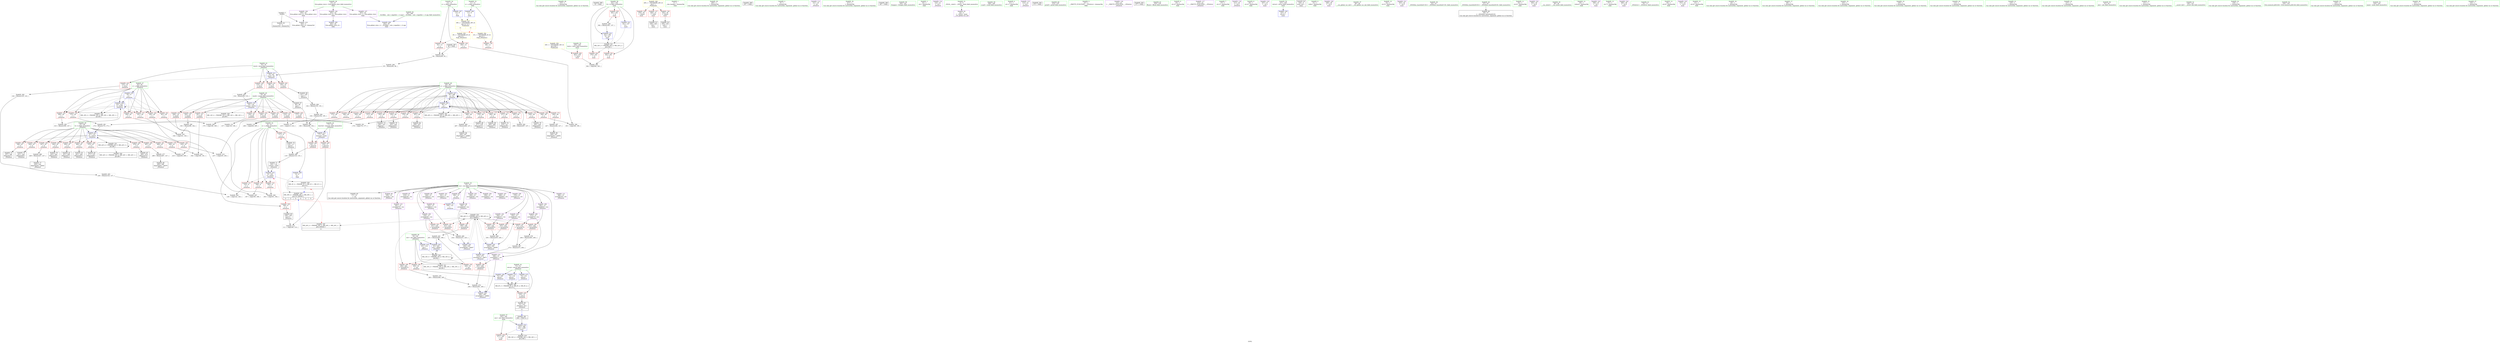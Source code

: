 digraph "SVFG" {
	label="SVFG";

	Node0x564805eda860 [shape=record,color=grey,label="{NodeID: 0\nNullPtr}"];
	Node0x564805eda860 -> Node0x564805eff560[style=solid];
	Node0x564805eda860 -> Node0x564805f02050[style=solid];
	Node0x564805f0d4f0 [shape=record,color=grey,label="{NodeID: 277\n288 = Binary(287, 127, )\n}"];
	Node0x564805f0d4f0 -> Node0x564805f00b10[style=solid];
	Node0x564805f01260 [shape=record,color=red,label="{NodeID: 194\n245\<--244\n\<--arrayidx53\n_Z5Solvev\n}"];
	Node0x564805f01260 -> Node0x564805f0eff0[style=solid];
	Node0x564805efe390 [shape=record,color=purple,label="{NodeID: 111\n286\<--15\narrayidx78\<--res\n_Z5Solvev\n}"];
	Node0x564805efc480 [shape=record,color=green,label="{NodeID: 28\n153\<--1\n\<--dummyObj\nCan only get source location for instruction, argument, global var or function.}"];
	Node0x564805f38610 [shape=record,color=black,label="{NodeID: 388\n55 = PHI()\n}"];
	Node0x564805f0fef0 [shape=record,color=grey,label="{NodeID: 305\n364 = cmp(362, 363, )\n}"];
	Node0x564805f02a40 [shape=record,color=blue,label="{NodeID: 222\n81\<--201\nans\<--add29\n_Z5Solvev\n}"];
	Node0x564805f02a40 -> Node0x564805f1eba0[style=dashed];
	Node0x564805f04460 [shape=record,color=red,label="{NodeID: 139\n376\<--36\n\<--stdout\nmain\n}"];
	Node0x564805efeec0 [shape=record,color=green,label="{NodeID: 56\n341\<--342\ntt\<--tt_field_insensitive\nmain\n}"];
	Node0x564805efeec0 -> Node0x564805f01810[style=solid];
	Node0x564805efeec0 -> Node0x564805f018e0[style=solid];
	Node0x564805efeec0 -> Node0x564805f019b0[style=solid];
	Node0x564805efeec0 -> Node0x564805f0b060[style=solid];
	Node0x564805efeec0 -> Node0x564805f0b200[style=solid];
	Node0x564805f05b20 [shape=record,color=red,label="{NodeID: 167\n193\<--85\n\<--a\n_Z5Solvev\n}"];
	Node0x564805f05b20 -> Node0x564805effd40[style=solid];
	Node0x564805f00700 [shape=record,color=black,label="{NodeID: 84\n268\<--267\nidxprom67\<--add66\n_Z5Solvev\n}"];
	Node0x564805ede4f0 [shape=record,color=green,label="{NodeID: 1\n7\<--1\n__dso_handle\<--dummyObj\nGlob }"];
	Node0x564805f0d670 [shape=record,color=grey,label="{NodeID: 278\n264 = Binary(263, 265, )\n}"];
	Node0x564805f0d670 -> Node0x564805f0e3f0[style=solid];
	Node0x564805f01330 [shape=record,color=red,label="{NodeID: 195\n253\<--252\n\<--arrayidx58\n_Z5Solvev\n}"];
	Node0x564805f01330 -> Node0x564805f0eff0[style=solid];
	Node0x564805efe460 [shape=record,color=purple,label="{NodeID: 112\n290\<--15\narrayidx81\<--res\n_Z5Solvev\n}"];
	Node0x564805efe460 -> Node0x564805f01670[style=solid];
	Node0x564805efe460 -> Node0x564805f02d80[style=solid];
	Node0x564805efc580 [shape=record,color=green,label="{NodeID: 29\n265\<--1\n\<--dummyObj\nCan only get source location for instruction, argument, global var or function.}"];
	Node0x564805f386e0 [shape=record,color=black,label="{NodeID: 389\n357 = PHI()\n}"];
	Node0x564805f10070 [shape=record,color=grey,label="{NodeID: 306\n191 = cmp(189, 190, )\n}"];
	Node0x564805f02b10 [shape=record,color=blue,label="{NodeID: 223\n230\<--232\narrayidx46\<--add47\n_Z5Solvev\n}"];
	Node0x564805f02b10 -> Node0x564805f1faa0[style=dashed];
	Node0x564805f04530 [shape=record,color=red,label="{NodeID: 140\n319\<--73\n\<--retval\n_Z5Solvev\n}"];
	Node0x564805f04530 -> Node0x564805f00be0[style=solid];
	Node0x564805efef90 [shape=record,color=green,label="{NodeID: 57\n343\<--344\nans\<--ans_field_insensitive\nmain\n}"];
	Node0x564805efef90 -> Node0x564805f01a80[style=solid];
	Node0x564805efef90 -> Node0x564805f0b130[style=solid];
	Node0x564805f05bf0 [shape=record,color=red,label="{NodeID: 168\n204\<--85\n\<--a\n_Z5Solvev\n}"];
	Node0x564805f05bf0 -> Node0x564805f10df0[style=solid];
	Node0x564805f007d0 [shape=record,color=black,label="{NodeID: 85\n271\<--270\nidxprom69\<--\n_Z5Solvev\n}"];
	Node0x564805edf220 [shape=record,color=green,label="{NodeID: 2\n9\<--1\n\<--dummyObj\nCan only get source location for instruction, argument, global var or function.}"];
	Node0x564805f0d7f0 [shape=record,color=grey,label="{NodeID: 279\n292 = Binary(291, 283, )\n}"];
	Node0x564805f0d7f0 -> Node0x564805f02d80[style=solid];
	Node0x564805f01400 [shape=record,color=red,label="{NodeID: 196\n263\<--262\n\<--arrayidx64\n_Z5Solvev\n}"];
	Node0x564805f01400 -> Node0x564805f0d670[style=solid];
	Node0x564805efe530 [shape=record,color=purple,label="{NodeID: 113\n141\<--19\n\<--.str\n_Z5Solvev\n}"];
	Node0x564805efc680 [shape=record,color=green,label="{NodeID: 30\n317\<--1\n\<--dummyObj\nCan only get source location for instruction, argument, global var or function.}"];
	Node0x564805f387b0 [shape=record,color=black,label="{NodeID: 390\n367 = PHI()\n}"];
	Node0x564805f101f0 [shape=record,color=grey,label="{NodeID: 307\n187 = cmp(185, 186, )\n}"];
	Node0x564805f02be0 [shape=record,color=blue,label="{NodeID: 224\n252\<--254\narrayidx58\<--add59\n_Z5Solvev\n}"];
	Node0x564805f02be0 -> Node0x564805f1faa0[style=dashed];
	Node0x564805f04600 [shape=record,color=red,label="{NodeID: 141\n98\<--75\n\<--level\n_Z5Solvev\n}"];
	Node0x564805f04600 -> Node0x564805eff930[style=solid];
	Node0x564805eff060 [shape=record,color=green,label="{NodeID: 58\n350\<--351\nfreopen\<--freopen_field_insensitive\n}"];
	Node0x564805f05cc0 [shape=record,color=red,label="{NodeID: 169\n213\<--85\n\<--a\n_Z5Solvev\n}"];
	Node0x564805f05cc0 -> Node0x564805f107f0[style=solid];
	Node0x564805f008a0 [shape=record,color=black,label="{NodeID: 86\n277\<--276\nidxprom72\<--\n_Z5Solvev\n}"];
	Node0x564805edf2b0 [shape=record,color=green,label="{NodeID: 3\n19\<--1\n.str\<--dummyObj\nGlob }"];
	Node0x564805f0d970 [shape=record,color=grey,label="{NodeID: 280\n382 = Binary(381, 127, )\n}"];
	Node0x564805f0d970 -> Node0x564805f0b200[style=solid];
	Node0x564805f014d0 [shape=record,color=red,label="{NodeID: 197\n273\<--272\n\<--arrayidx70\n_Z5Solvev\n}"];
	Node0x564805f014d0 -> Node0x564805f0e3f0[style=solid];
	Node0x564805efe600 [shape=record,color=purple,label="{NodeID: 114\n142\<--21\n\<--.str.1\n_Z5Solvev\n}"];
	Node0x564805efc780 [shape=record,color=green,label="{NodeID: 31\n4\<--6\n_ZStL8__ioinit\<--_ZStL8__ioinit_field_insensitive\nGlob }"];
	Node0x564805efc780 -> Node0x564805f00e50[style=solid];
	Node0x564805f388b0 [shape=record,color=black,label="{NodeID: 391\n368 = PHI(72, )\n}"];
	Node0x564805f388b0 -> Node0x564805f0b130[style=solid];
	Node0x564805f10370 [shape=record,color=grey,label="{NodeID: 308\n303 = cmp(301, 302, )\n}"];
	Node0x564805f02cb0 [shape=record,color=blue,label="{NodeID: 225\n272\<--274\narrayidx70\<--add71\n_Z5Solvev\n}"];
	Node0x564805f02cb0 -> Node0x564805f015a0[style=dashed];
	Node0x564805f02cb0 -> Node0x564805f01670[style=dashed];
	Node0x564805f02cb0 -> Node0x564805f02d80[style=dashed];
	Node0x564805f046d0 [shape=record,color=red,label="{NodeID: 142\n100\<--75\n\<--level\n_Z5Solvev\n}"];
	Node0x564805f046d0 -> Node0x564805effa00[style=solid];
	Node0x564805eff160 [shape=record,color=green,label="{NodeID: 59\n358\<--359\nscanf\<--scanf_field_insensitive\n}"];
	Node0x564805f05d90 [shape=record,color=red,label="{NodeID: 170\n217\<--85\n\<--a\n_Z5Solvev\n}"];
	Node0x564805f05d90 -> Node0x564805effee0[style=solid];
	Node0x564805f00970 [shape=record,color=black,label="{NodeID: 87\n280\<--279\nidxprom74\<--\n_Z5Solvev\n}"];
	Node0x564805ede1b0 [shape=record,color=green,label="{NodeID: 4\n21\<--1\n.str.1\<--dummyObj\nGlob }"];
	Node0x564805f0daf0 [shape=record,color=grey,label="{NodeID: 281\n174 = Binary(172, 173, )\n}"];
	Node0x564805f0daf0 -> Node0x564805f02970[style=solid];
	Node0x564805f015a0 [shape=record,color=red,label="{NodeID: 198\n282\<--281\n\<--arrayidx75\n_Z5Solvev\n}"];
	Node0x564805f015a0 -> Node0x564805f0d370[style=solid];
	Node0x564805efe6d0 [shape=record,color=purple,label="{NodeID: 115\n314\<--21\n\<--.str.1\n_Z5Solvev\n}"];
	Node0x564805efc880 [shape=record,color=green,label="{NodeID: 32\n8\<--10\nn\<--n_field_insensitive\nGlob }"];
	Node0x564805efc880 -> Node0x564805f03c40[style=solid];
	Node0x564805efc880 -> Node0x564805f03d10[style=solid];
	Node0x564805efc880 -> Node0x564805f03de0[style=solid];
	Node0x564805efc880 -> Node0x564805f03eb0[style=solid];
	Node0x564805efc880 -> Node0x564805f03f80[style=solid];
	Node0x564805efc880 -> Node0x564805f01b50[style=solid];
	Node0x564805efc880 -> Node0x564805f023c0[style=solid];
	Node0x564805f38aa0 [shape=record,color=black,label="{NodeID: 392\n373 = PHI()\n}"];
	Node0x564805f104f0 [shape=record,color=grey,label="{NodeID: 309\n170 = cmp(168, 169, )\n}"];
	Node0x564805f02d80 [shape=record,color=blue,label="{NodeID: 226\n290\<--292\narrayidx81\<--add82\n_Z5Solvev\n}"];
	Node0x564805f02d80 -> Node0x564805f1faa0[style=dashed];
	Node0x564805f047a0 [shape=record,color=red,label="{NodeID: 143\n123\<--75\n\<--level\n_Z5Solvev\n}"];
	Node0x564805f047a0 -> Node0x564805f0dc70[style=solid];
	Node0x564805eff260 [shape=record,color=green,label="{NodeID: 60\n374\<--375\nprintf\<--printf_field_insensitive\n}"];
	Node0x564805f05e60 [shape=record,color=red,label="{NodeID: 171\n224\<--85\n\<--a\n_Z5Solvev\n}"];
	Node0x564805f05e60 -> Node0x564805f00080[style=solid];
	Node0x564805f00a40 [shape=record,color=black,label="{NodeID: 88\n285\<--284\nidxprom77\<--\n_Z5Solvev\n}"];
	Node0x564805ede240 [shape=record,color=green,label="{NodeID: 5\n23\<--1\n__PRETTY_FUNCTION__._Z5Solvev\<--dummyObj\nGlob }"];
	Node0x564805f0dc70 [shape=record,color=grey,label="{NodeID: 282\n124 = Binary(125, 123, )\n}"];
	Node0x564805f0dc70 -> Node0x564805f0ddf0[style=solid];
	Node0x564805f01670 [shape=record,color=red,label="{NodeID: 199\n291\<--290\n\<--arrayidx81\n_Z5Solvev\n}"];
	Node0x564805f01670 -> Node0x564805f0d7f0[style=solid];
	Node0x564805f03120 [shape=record,color=purple,label="{NodeID: 116\n143\<--23\n\<--__PRETTY_FUNCTION__._Z5Solvev\n_Z5Solvev\n}"];
	Node0x564805efc980 [shape=record,color=green,label="{NodeID: 33\n11\<--12\nx\<--x_field_insensitive\nGlob }"];
	Node0x564805efc980 -> Node0x564805f04050[style=solid];
	Node0x564805efc980 -> Node0x564805f01c50[style=solid];
	Node0x564805f38b70 [shape=record,color=black,label="{NodeID: 393\n377 = PHI()\n}"];
	Node0x564805f10670 [shape=record,color=grey,label="{NodeID: 310\n237 = cmp(235, 236, )\n}"];
	Node0x564805f02e50 [shape=record,color=blue,label="{NodeID: 227\n85\<--298\na\<--inc\n_Z5Solvev\n}"];
	Node0x564805f02e50 -> Node0x564805f057e0[style=dashed];
	Node0x564805f02e50 -> Node0x564805f058b0[style=dashed];
	Node0x564805f02e50 -> Node0x564805f05980[style=dashed];
	Node0x564805f02e50 -> Node0x564805f05a50[style=dashed];
	Node0x564805f02e50 -> Node0x564805f05b20[style=dashed];
	Node0x564805f02e50 -> Node0x564805f05bf0[style=dashed];
	Node0x564805f02e50 -> Node0x564805f05cc0[style=dashed];
	Node0x564805f02e50 -> Node0x564805f05d90[style=dashed];
	Node0x564805f02e50 -> Node0x564805f05e60[style=dashed];
	Node0x564805f02e50 -> Node0x564805f05f30[style=dashed];
	Node0x564805f02e50 -> Node0x564805f06000[style=dashed];
	Node0x564805f02e50 -> Node0x564805f060d0[style=dashed];
	Node0x564805f02e50 -> Node0x564805f061a0[style=dashed];
	Node0x564805f02e50 -> Node0x564805f06270[style=dashed];
	Node0x564805f02e50 -> Node0x564805f06340[style=dashed];
	Node0x564805f02e50 -> Node0x564805f06410[style=dashed];
	Node0x564805f02e50 -> Node0x564805f028a0[style=dashed];
	Node0x564805f02e50 -> Node0x564805f02e50[style=dashed];
	Node0x564805f02e50 -> Node0x564805f235a0[style=dashed];
	Node0x564805f04870 [shape=record,color=red,label="{NodeID: 144\n133\<--75\n\<--level\n_Z5Solvev\n}"];
	Node0x564805f04870 -> Node0x564805f0ecf0[style=solid];
	Node0x564805eff360 [shape=record,color=green,label="{NodeID: 61\n378\<--379\nfflush\<--fflush_field_insensitive\n}"];
	Node0x564805f218a0 [shape=record,color=black,label="{NodeID: 338\nMR_14V_2 = PHI(MR_14V_3, MR_14V_1, MR_14V_1, )\npts\{80 \}\n}"];
	Node0x564805f05f30 [shape=record,color=red,label="{NodeID: 172\n239\<--85\n\<--a\n_Z5Solvev\n}"];
	Node0x564805f05f30 -> Node0x564805f00220[style=solid];
	Node0x564805f00b10 [shape=record,color=black,label="{NodeID: 89\n289\<--288\nidxprom80\<--add79\n_Z5Solvev\n}"];
	Node0x564805ede2d0 [shape=record,color=green,label="{NodeID: 6\n25\<--1\n.str.2\<--dummyObj\nGlob }"];
	Node0x564805f0ddf0 [shape=record,color=grey,label="{NodeID: 283\n126 = Binary(124, 127, )\n}"];
	Node0x564805f0ddf0 -> Node0x564805f0fa70[style=solid];
	Node0x564805f01740 [shape=record,color=red,label="{NodeID: 200\n363\<--339\n\<--tests\nmain\n}"];
	Node0x564805f01740 -> Node0x564805f0fef0[style=solid];
	Node0x564805f031f0 [shape=record,color=purple,label="{NodeID: 117\n315\<--23\n\<--__PRETTY_FUNCTION__._Z5Solvev\n_Z5Solvev\n}"];
	Node0x564805efca80 [shape=record,color=green,label="{NodeID: 34\n13\<--14\ny\<--y_field_insensitive\nGlob }"];
	Node0x564805efca80 -> Node0x564805f04120[style=solid];
	Node0x564805efca80 -> Node0x564805f041f0[style=solid];
	Node0x564805efca80 -> Node0x564805f01d50[style=solid];
	Node0x564805f107f0 [shape=record,color=grey,label="{NodeID: 311\n215 = cmp(213, 214, )\n}"];
	Node0x564805f02f20 [shape=record,color=blue,label="{NodeID: 228\n73\<--305\nretval\<--\n_Z5Solvev\n}"];
	Node0x564805f02f20 -> Node0x564805f222a0[style=dashed];
	Node0x564805f04940 [shape=record,color=red,label="{NodeID: 145\n110\<--77\n\<--lessCnt\n_Z5Solvev\n}"];
	Node0x564805f04940 -> Node0x564805f10af0[style=solid];
	Node0x564805eff460 [shape=record,color=green,label="{NodeID: 62\n45\<--398\n_GLOBAL__sub_I_stgatilov_1_0.cpp\<--_GLOBAL__sub_I_stgatilov_1_0.cpp_field_insensitive\n}"];
	Node0x564805eff460 -> Node0x564805f01f50[style=solid];
	Node0x564805f21da0 [shape=record,color=black,label="{NodeID: 339\nMR_2V_2 = PHI(MR_2V_3, MR_2V_1, MR_2V_3, )\npts\{10 \}\n|{<s0>11}}"];
	Node0x564805f21da0:s0 -> Node0x564805f1be70[style=dashed,color=blue];
	Node0x564805f06000 [shape=record,color=red,label="{NodeID: 173\n246\<--85\n\<--a\n_Z5Solvev\n}"];
	Node0x564805f06000 -> Node0x564805f0f2f0[style=solid];
	Node0x564805f00be0 [shape=record,color=black,label="{NodeID: 90\n72\<--319\n_Z5Solvev_ret\<--\n_Z5Solvev\n|{<s0>11}}"];
	Node0x564805f00be0:s0 -> Node0x564805f388b0[style=solid,color=blue];
	Node0x564805ede360 [shape=record,color=green,label="{NodeID: 7\n27\<--1\n.str.3\<--dummyObj\nGlob }"];
	Node0x564805f0df70 [shape=record,color=grey,label="{NodeID: 284\n267 = Binary(266, 127, )\n}"];
	Node0x564805f0df70 -> Node0x564805f00700[style=solid];
	Node0x564805f01810 [shape=record,color=red,label="{NodeID: 201\n362\<--341\n\<--tt\nmain\n}"];
	Node0x564805f01810 -> Node0x564805f0fef0[style=solid];
	Node0x564805f032c0 [shape=record,color=purple,label="{NodeID: 118\n313\<--25\n\<--.str.2\n_Z5Solvev\n}"];
	Node0x564805efcb80 [shape=record,color=green,label="{NodeID: 35\n15\<--18\nres\<--res_field_insensitive\nGlob }"];
	Node0x564805efcb80 -> Node0x564805eff730[style=solid];
	Node0x564805efcb80 -> Node0x564805f00f20[style=solid];
	Node0x564805efcb80 -> Node0x564805f00ff0[style=solid];
	Node0x564805efcb80 -> Node0x564805efd760[style=solid];
	Node0x564805efcb80 -> Node0x564805efd830[style=solid];
	Node0x564805efcb80 -> Node0x564805efd900[style=solid];
	Node0x564805efcb80 -> Node0x564805efd9d0[style=solid];
	Node0x564805efcb80 -> Node0x564805efdaa0[style=solid];
	Node0x564805efcb80 -> Node0x564805efdb70[style=solid];
	Node0x564805efcb80 -> Node0x564805efdc40[style=solid];
	Node0x564805efcb80 -> Node0x564805efdd10[style=solid];
	Node0x564805efcb80 -> Node0x564805efdde0[style=solid];
	Node0x564805efcb80 -> Node0x564805efdeb0[style=solid];
	Node0x564805efcb80 -> Node0x564805efdf80[style=solid];
	Node0x564805efcb80 -> Node0x564805efe050[style=solid];
	Node0x564805efcb80 -> Node0x564805efe120[style=solid];
	Node0x564805efcb80 -> Node0x564805efe1f0[style=solid];
	Node0x564805efcb80 -> Node0x564805efe2c0[style=solid];
	Node0x564805efcb80 -> Node0x564805efe390[style=solid];
	Node0x564805efcb80 -> Node0x564805efe460[style=solid];
	Node0x564805f10970 [shape=record,color=grey,label="{NodeID: 312\n137 = cmp(136, 138, )\n}"];
	Node0x564805f02ff0 [shape=record,color=blue,label="{NodeID: 229\n83\<--310\ns\<--inc89\n_Z5Solvev\n}"];
	Node0x564805f02ff0 -> Node0x564805f05300[style=dashed];
	Node0x564805f02ff0 -> Node0x564805f053d0[style=dashed];
	Node0x564805f02ff0 -> Node0x564805f054a0[style=dashed];
	Node0x564805f02ff0 -> Node0x564805f05570[style=dashed];
	Node0x564805f02ff0 -> Node0x564805f05640[style=dashed];
	Node0x564805f02ff0 -> Node0x564805f05710[style=dashed];
	Node0x564805f02ff0 -> Node0x564805f02ff0[style=dashed];
	Node0x564805f02ff0 -> Node0x564805f230a0[style=dashed];
	Node0x564805f04a10 [shape=record,color=red,label="{NodeID: 146\n116\<--77\n\<--lessCnt\n_Z5Solvev\n}"];
	Node0x564805f04a10 -> Node0x564805f0e570[style=solid];
	Node0x564805eff560 [shape=record,color=black,label="{NodeID: 63\n2\<--3\ndummyVal\<--dummyVal\n}"];
	Node0x564805f222a0 [shape=record,color=black,label="{NodeID: 340\nMR_8V_3 = PHI(MR_8V_5, MR_8V_2, MR_8V_4, )\npts\{74 \}\n}"];
	Node0x564805f222a0 -> Node0x564805f04530[style=dashed];
	Node0x564805f060d0 [shape=record,color=red,label="{NodeID: 174\n257\<--85\n\<--a\n_Z5Solvev\n}"];
	Node0x564805f060d0 -> Node0x564805f00560[style=solid];
	Node0x564805f00cb0 [shape=record,color=black,label="{NodeID: 91\n349\<--346\ncall\<--\nmain\n}"];
	Node0x564805efb4b0 [shape=record,color=green,label="{NodeID: 8\n29\<--1\n.str.4\<--dummyObj\nGlob }"];
	Node0x564805f0e0f0 [shape=record,color=grey,label="{NodeID: 285\n310 = Binary(309, 127, )\n}"];
	Node0x564805f0e0f0 -> Node0x564805f02ff0[style=solid];
	Node0x564805f018e0 [shape=record,color=red,label="{NodeID: 202\n370\<--341\n\<--tt\nmain\n}"];
	Node0x564805f03390 [shape=record,color=purple,label="{NodeID: 119\n347\<--27\n\<--.str.3\nmain\n}"];
	Node0x564805efcc80 [shape=record,color=green,label="{NodeID: 36\n43\<--47\nllvm.global_ctors\<--llvm.global_ctors_field_insensitive\nGlob }"];
	Node0x564805efcc80 -> Node0x564805f03940[style=solid];
	Node0x564805efcc80 -> Node0x564805f03a40[style=solid];
	Node0x564805efcc80 -> Node0x564805f03b40[style=solid];
	Node0x564805f10af0 [shape=record,color=grey,label="{NodeID: 313\n111 = cmp(109, 110, )\n}"];
	Node0x564805f0af90 [shape=record,color=blue,label="{NodeID: 230\n337\<--9\nretval\<--\nmain\n}"];
	Node0x564805f04ae0 [shape=record,color=red,label="{NodeID: 147\n136\<--79\n\<--maxh\n_Z5Solvev\n}"];
	Node0x564805f04ae0 -> Node0x564805f10970[style=solid];
	Node0x564805eff660 [shape=record,color=black,label="{NodeID: 64\n336\<--9\nmain_ret\<--\nmain\n}"];
	Node0x564805f22fb0 [shape=record,color=black,label="{NodeID: 341\nMR_16V_2 = PHI(MR_16V_5, MR_16V_1, MR_16V_1, )\npts\{82 \}\n}"];
	Node0x564805f061a0 [shape=record,color=red,label="{NodeID: 175\n266\<--85\n\<--a\n_Z5Solvev\n}"];
	Node0x564805f061a0 -> Node0x564805f0df70[style=solid];
	Node0x564805f00d80 [shape=record,color=black,label="{NodeID: 92\n355\<--352\ncall1\<--\nmain\n}"];
	Node0x564805efb540 [shape=record,color=green,label="{NodeID: 9\n31\<--1\nstdin\<--dummyObj\nGlob }"];
	Node0x564805f0e270 [shape=record,color=grey,label="{NodeID: 286\n228 = Binary(227, 127, )\n}"];
	Node0x564805f0e270 -> Node0x564805f00150[style=solid];
	Node0x564805f019b0 [shape=record,color=red,label="{NodeID: 203\n381\<--341\n\<--tt\nmain\n}"];
	Node0x564805f019b0 -> Node0x564805f0d970[style=solid];
	Node0x564805f03460 [shape=record,color=purple,label="{NodeID: 120\n348\<--29\n\<--.str.4\nmain\n}"];
	Node0x564805efcd80 [shape=record,color=green,label="{NodeID: 37\n48\<--49\n__cxx_global_var_init\<--__cxx_global_var_init_field_insensitive\n}"];
	Node0x564805f10c70 [shape=record,color=grey,label="{NodeID: 314\n210 = cmp(208, 209, )\n}"];
	Node0x564805f0b060 [shape=record,color=blue,label="{NodeID: 231\n341\<--127\ntt\<--\nmain\n}"];
	Node0x564805f0b060 -> Node0x564805f1c3a0[style=dashed];
	Node0x564805f04bb0 [shape=record,color=red,label="{NodeID: 148\n162\<--79\n\<--maxh\n_Z5Solvev\n}"];
	Node0x564805f04bb0 -> Node0x564805f0e870[style=solid];
	Node0x564805eff730 [shape=record,color=black,label="{NodeID: 65\n17\<--15\n\<--res\nCan only get source location for instruction, argument, global var or function.}"];
	Node0x564805f230a0 [shape=record,color=black,label="{NodeID: 342\nMR_18V_2 = PHI(MR_18V_4, MR_18V_1, MR_18V_1, )\npts\{84 \}\n}"];
	Node0x564805f06270 [shape=record,color=red,label="{NodeID: 176\n276\<--85\n\<--a\n_Z5Solvev\n}"];
	Node0x564805f06270 -> Node0x564805f008a0[style=solid];
	Node0x564805f00e50 [shape=record,color=purple,label="{NodeID: 93\n54\<--4\n\<--_ZStL8__ioinit\n__cxx_global_var_init\n}"];
	Node0x564805efb5d0 [shape=record,color=green,label="{NodeID: 10\n32\<--1\n.str.5\<--dummyObj\nGlob }"];
	Node0x564805f0e3f0 [shape=record,color=grey,label="{NodeID: 287\n274 = Binary(273, 264, )\n}"];
	Node0x564805f0e3f0 -> Node0x564805f02cb0[style=solid];
	Node0x564805f01a80 [shape=record,color=red,label="{NodeID: 204\n371\<--343\n\<--ans\nmain\n}"];
	Node0x564805f03530 [shape=record,color=purple,label="{NodeID: 121\n353\<--32\n\<--.str.5\nmain\n}"];
	Node0x564805efce80 [shape=record,color=green,label="{NodeID: 38\n52\<--53\n_ZNSt8ios_base4InitC1Ev\<--_ZNSt8ios_base4InitC1Ev_field_insensitive\n}"];
	Node0x564805f10df0 [shape=record,color=grey,label="{NodeID: 315\n206 = cmp(204, 205, )\n}"];
	Node0x564805f0b130 [shape=record,color=blue,label="{NodeID: 232\n343\<--368\nans\<--call4\nmain\n}"];
	Node0x564805f0b130 -> Node0x564805f01a80[style=dashed];
	Node0x564805f0b130 -> Node0x564805f1b970[style=dashed];
	Node0x564805f04c80 [shape=record,color=red,label="{NodeID: 149\n177\<--79\n\<--maxh\n_Z5Solvev\n}"];
	Node0x564805f04c80 -> Node0x564805f0f8f0[style=solid];
	Node0x564805eff830 [shape=record,color=black,label="{NodeID: 66\n56\<--57\n\<--_ZNSt8ios_base4InitD1Ev\nCan only get source location for instruction, argument, global var or function.}"];
	Node0x564805f235a0 [shape=record,color=black,label="{NodeID: 343\nMR_20V_2 = PHI(MR_20V_5, MR_20V_1, MR_20V_1, )\npts\{86 \}\n}"];
	Node0x564805f06340 [shape=record,color=red,label="{NodeID: 177\n284\<--85\n\<--a\n_Z5Solvev\n}"];
	Node0x564805f06340 -> Node0x564805f00a40[style=solid];
	Node0x564805f00f20 [shape=record,color=purple,label="{NodeID: 94\n156\<--15\n\<--res\n_Z5Solvev\n}"];
	Node0x564805f00f20 -> Node0x564805f02630[style=solid];
	Node0x564805efb660 [shape=record,color=green,label="{NodeID: 11\n34\<--1\n.str.6\<--dummyObj\nGlob }"];
	Node0x564805f0e570 [shape=record,color=grey,label="{NodeID: 288\n119 = Binary(118, 116, )\n}"];
	Node0x564805f0e570 -> Node0x564805effc70[style=solid];
	Node0x564805f01b50 [shape=record,color=blue,label="{NodeID: 205\n8\<--9\nn\<--\nGlob }"];
	Node0x564805f01b50 -> Node0x564805f1be70[style=dashed];
	Node0x564805f03600 [shape=record,color=purple,label="{NodeID: 122\n354\<--34\n\<--.str.6\nmain\n}"];
	Node0x564805efcf80 [shape=record,color=green,label="{NodeID: 39\n58\<--59\n__cxa_atexit\<--__cxa_atexit_field_insensitive\n}"];
	Node0x564805f0b200 [shape=record,color=blue,label="{NodeID: 233\n341\<--382\ntt\<--inc\nmain\n}"];
	Node0x564805f0b200 -> Node0x564805f1c3a0[style=dashed];
	Node0x564805f04d50 [shape=record,color=red,label="{NodeID: 150\n181\<--79\n\<--maxh\n_Z5Solvev\n}"];
	Node0x564805f04d50 -> Node0x564805f0fd70[style=solid];
	Node0x564805eff930 [shape=record,color=black,label="{NodeID: 67\n99\<--98\nconv\<--\n_Z5Solvev\n}"];
	Node0x564805eff930 -> Node0x564805f0f170[style=solid];
	Node0x564805f23aa0 [shape=record,color=black,label="{NodeID: 344\nMR_22V_2 = PHI(MR_22V_4, MR_22V_1, MR_22V_1, )\npts\{88 \}\n}"];
	Node0x564805f06410 [shape=record,color=red,label="{NodeID: 178\n297\<--85\n\<--a\n_Z5Solvev\n}"];
	Node0x564805f06410 -> Node0x564805f0eb70[style=solid];
	Node0x564805f00ff0 [shape=record,color=purple,label="{NodeID: 95\n195\<--15\narrayidx\<--res\n_Z5Solvev\n}"];
	Node0x564805efb6f0 [shape=record,color=green,label="{NodeID: 12\n36\<--1\nstdout\<--dummyObj\nGlob }"];
	Node0x564805f0e6f0 [shape=record,color=grey,label="{NodeID: 289\n232 = Binary(231, 223, )\n}"];
	Node0x564805f0e6f0 -> Node0x564805f02b10[style=solid];
	Node0x564805f01c50 [shape=record,color=blue,label="{NodeID: 206\n11\<--9\nx\<--\nGlob }"];
	Node0x564805f01c50 -> Node0x564805f24ff0[style=dashed];
	Node0x564805f036d0 [shape=record,color=purple,label="{NodeID: 123\n356\<--37\n\<--.str.7\nmain\n}"];
	Node0x564805efd080 [shape=record,color=green,label="{NodeID: 40\n57\<--63\n_ZNSt8ios_base4InitD1Ev\<--_ZNSt8ios_base4InitD1Ev_field_insensitive\n}"];
	Node0x564805efd080 -> Node0x564805eff830[style=solid];
	Node0x564805f04e20 [shape=record,color=red,label="{NodeID: 151\n205\<--79\n\<--maxh\n_Z5Solvev\n}"];
	Node0x564805f04e20 -> Node0x564805f10df0[style=solid];
	Node0x564805effa00 [shape=record,color=black,label="{NodeID: 68\n101\<--100\nconv1\<--\n_Z5Solvev\n}"];
	Node0x564805effa00 -> Node0x564805f0f5f0[style=solid];
	Node0x564805f23fa0 [shape=record,color=black,label="{NodeID: 345\nMR_24V_2 = PHI(MR_24V_5, MR_24V_1, MR_24V_1, )\npts\{180000 \}\n|{<s0>11}}"];
	Node0x564805f23fa0:s0 -> Node0x564805f1be70[style=dashed,color=blue];
	Node0x564805f064e0 [shape=record,color=red,label="{NodeID: 179\n180\<--87\n\<--b\n_Z5Solvev\n}"];
	Node0x564805f064e0 -> Node0x564805f0fd70[style=solid];
	Node0x564805efd760 [shape=record,color=purple,label="{NodeID: 96\n198\<--15\narrayidx28\<--res\n_Z5Solvev\n}"];
	Node0x564805efd760 -> Node0x564805f06ea0[style=solid];
	Node0x564805efb780 [shape=record,color=green,label="{NodeID: 13\n37\<--1\n.str.7\<--dummyObj\nGlob }"];
	Node0x564805f0e870 [shape=record,color=grey,label="{NodeID: 290\n163 = Binary(96, 162, )\n}"];
	Node0x564805f0e870 -> Node0x564805f0fbf0[style=solid];
	Node0x564805f01d50 [shape=record,color=blue,label="{NodeID: 207\n13\<--9\ny\<--\nGlob }"];
	Node0x564805f01d50 -> Node0x564805f24ff0[style=dashed];
	Node0x564805f037a0 [shape=record,color=purple,label="{NodeID: 124\n366\<--39\n\<--.str.8\nmain\n}"];
	Node0x564805efd180 [shape=record,color=green,label="{NodeID: 41\n70\<--71\n_Z5Solvev\<--_Z5Solvev_field_insensitive\n}"];
	Node0x564805f04ef0 [shape=record,color=red,label="{NodeID: 152\n209\<--79\n\<--maxh\n_Z5Solvev\n}"];
	Node0x564805f04ef0 -> Node0x564805f10c70[style=solid];
	Node0x564805effad0 [shape=record,color=black,label="{NodeID: 69\n109\<--108\nconv3\<--\n_Z5Solvev\n}"];
	Node0x564805effad0 -> Node0x564805f10af0[style=solid];
	Node0x564805f065b0 [shape=record,color=red,label="{NodeID: 180\n196\<--87\n\<--b\n_Z5Solvev\n}"];
	Node0x564805f065b0 -> Node0x564805effe10[style=solid];
	Node0x564805efd830 [shape=record,color=purple,label="{NodeID: 97\n219\<--15\narrayidx39\<--res\n_Z5Solvev\n}"];
	Node0x564805efb810 [shape=record,color=green,label="{NodeID: 14\n39\<--1\n.str.8\<--dummyObj\nGlob }"];
	Node0x564805f0e9f0 [shape=record,color=grey,label="{NodeID: 291\n201 = Binary(200, 199, )\n}"];
	Node0x564805f0e9f0 -> Node0x564805f02a40[style=solid];
	Node0x564805f01e50 [shape=record,color=blue,label="{NodeID: 208\n402\<--44\nllvm.global_ctors_0\<--\nGlob }"];
	Node0x564805f03870 [shape=record,color=purple,label="{NodeID: 125\n372\<--41\n\<--.str.9\nmain\n}"];
	Node0x564805efd280 [shape=record,color=green,label="{NodeID: 42\n73\<--74\nretval\<--retval_field_insensitive\n_Z5Solvev\n}"];
	Node0x564805efd280 -> Node0x564805f04530[style=solid];
	Node0x564805efd280 -> Node0x564805f022f0[style=solid];
	Node0x564805efd280 -> Node0x564805f02490[style=solid];
	Node0x564805efd280 -> Node0x564805f02f20[style=solid];
	Node0x564805f1b970 [shape=record,color=black,label="{NodeID: 319\nMR_34V_2 = PHI(MR_34V_3, MR_34V_1, )\npts\{344 \}\n}"];
	Node0x564805f1b970 -> Node0x564805f0b130[style=dashed];
	Node0x564805f04fc0 [shape=record,color=red,label="{NodeID: 153\n214\<--79\n\<--maxh\n_Z5Solvev\n}"];
	Node0x564805f04fc0 -> Node0x564805f107f0[style=solid];
	Node0x564805effba0 [shape=record,color=black,label="{NodeID: 70\n118\<--117\nconv4\<--\n_Z5Solvev\n}"];
	Node0x564805effba0 -> Node0x564805f0e570[style=solid];
	Node0x564805f24ff0 [shape=record,color=yellow,style=double,label="{NodeID: 347\n38V_1 = ENCHI(MR_38V_0)\npts\{12 14 \}\nFun[main]|{<s0>11|<s1>11}}"];
	Node0x564805f24ff0:s0 -> Node0x564805f25640[style=dashed,color=red];
	Node0x564805f24ff0:s1 -> Node0x564805f25720[style=dashed,color=red];
	Node0x564805f06680 [shape=record,color=red,label="{NodeID: 181\n208\<--87\n\<--b\n_Z5Solvev\n}"];
	Node0x564805f06680 -> Node0x564805f10c70[style=solid];
	Node0x564805efd900 [shape=record,color=purple,label="{NodeID: 98\n222\<--15\narrayidx41\<--res\n_Z5Solvev\n}"];
	Node0x564805efd900 -> Node0x564805f010c0[style=solid];
	Node0x564805efb8a0 [shape=record,color=green,label="{NodeID: 15\n41\<--1\n.str.9\<--dummyObj\nGlob }"];
	Node0x564805f0eb70 [shape=record,color=grey,label="{NodeID: 292\n298 = Binary(297, 127, )\n}"];
	Node0x564805f0eb70 -> Node0x564805f02e50[style=solid];
	Node0x564805f01f50 [shape=record,color=blue,label="{NodeID: 209\n403\<--45\nllvm.global_ctors_1\<--_GLOBAL__sub_I_stgatilov_1_0.cpp\nGlob }"];
	Node0x564805f03940 [shape=record,color=purple,label="{NodeID: 126\n402\<--43\nllvm.global_ctors_0\<--llvm.global_ctors\nGlob }"];
	Node0x564805f03940 -> Node0x564805f01e50[style=solid];
	Node0x564805efd350 [shape=record,color=green,label="{NodeID: 43\n75\<--76\nlevel\<--level_field_insensitive\n_Z5Solvev\n}"];
	Node0x564805efd350 -> Node0x564805f04600[style=solid];
	Node0x564805efd350 -> Node0x564805f046d0[style=solid];
	Node0x564805efd350 -> Node0x564805f047a0[style=solid];
	Node0x564805efd350 -> Node0x564805f04870[style=solid];
	Node0x564805efd350 -> Node0x564805f02150[style=solid];
	Node0x564805f1be70 [shape=record,color=black,label="{NodeID: 320\nMR_36V_2 = PHI(MR_36V_3, MR_36V_1, )\npts\{10 180000 \}\n|{<s0>11|<s1>11|<s2>11|<s3>11|<s4>11|<s5>11}}"];
	Node0x564805f1be70:s0 -> Node0x564805f03c40[style=dashed,color=red];
	Node0x564805f1be70:s1 -> Node0x564805f03d10[style=dashed,color=red];
	Node0x564805f1be70:s2 -> Node0x564805f023c0[style=dashed,color=red];
	Node0x564805f1be70:s3 -> Node0x564805f02630[style=dashed,color=red];
	Node0x564805f1be70:s4 -> Node0x564805f21da0[style=dashed,color=red];
	Node0x564805f1be70:s5 -> Node0x564805f23fa0[style=dashed,color=red];
	Node0x564805f05090 [shape=record,color=red,label="{NodeID: 154\n236\<--79\n\<--maxh\n_Z5Solvev\n}"];
	Node0x564805f05090 -> Node0x564805f10670[style=solid];
	Node0x564805effc70 [shape=record,color=black,label="{NodeID: 71\n120\<--119\nconv6\<--sub5\n_Z5Solvev\n}"];
	Node0x564805effc70 -> Node0x564805f023c0[style=solid];
	Node0x564805f250d0 [shape=record,color=yellow,style=double,label="{NodeID: 348\n26V_1 = ENCHI(MR_26V_0)\npts\{1 \}\nFun[main]}"];
	Node0x564805f250d0 -> Node0x564805f042c0[style=dashed];
	Node0x564805f250d0 -> Node0x564805f04390[style=dashed];
	Node0x564805f250d0 -> Node0x564805f04460[style=dashed];
	Node0x564805f06750 [shape=record,color=red,label="{NodeID: 182\n220\<--87\n\<--b\n_Z5Solvev\n}"];
	Node0x564805f06750 -> Node0x564805efffb0[style=solid];
	Node0x564805efd9d0 [shape=record,color=purple,label="{NodeID: 99\n226\<--15\narrayidx43\<--res\n_Z5Solvev\n}"];
	Node0x564805efb930 [shape=record,color=green,label="{NodeID: 16\n44\<--1\n\<--dummyObj\nCan only get source location for instruction, argument, global var or function.}"];
	Node0x564805f0ecf0 [shape=record,color=grey,label="{NodeID: 293\n134 = Binary(96, 133, )\n}"];
	Node0x564805f0ecf0 -> Node0x564805f02560[style=solid];
	Node0x564805f02050 [shape=record,color=blue, style = dotted,label="{NodeID: 210\n404\<--3\nllvm.global_ctors_2\<--dummyVal\nGlob }"];
	Node0x564805f03a40 [shape=record,color=purple,label="{NodeID: 127\n403\<--43\nllvm.global_ctors_1\<--llvm.global_ctors\nGlob }"];
	Node0x564805f03a40 -> Node0x564805f01f50[style=solid];
	Node0x564805efd420 [shape=record,color=green,label="{NodeID: 44\n77\<--78\nlessCnt\<--lessCnt_field_insensitive\n_Z5Solvev\n}"];
	Node0x564805efd420 -> Node0x564805f04940[style=solid];
	Node0x564805efd420 -> Node0x564805f04a10[style=solid];
	Node0x564805efd420 -> Node0x564805f02220[style=solid];
	Node0x564805f1c3a0 [shape=record,color=black,label="{NodeID: 321\nMR_32V_3 = PHI(MR_32V_4, MR_32V_2, )\npts\{342 \}\n}"];
	Node0x564805f1c3a0 -> Node0x564805f01810[style=dashed];
	Node0x564805f1c3a0 -> Node0x564805f018e0[style=dashed];
	Node0x564805f1c3a0 -> Node0x564805f019b0[style=dashed];
	Node0x564805f1c3a0 -> Node0x564805f0b200[style=dashed];
	Node0x564805f05160 [shape=record,color=red,label="{NodeID: 155\n200\<--81\n\<--ans\n_Z5Solvev\n}"];
	Node0x564805f05160 -> Node0x564805f0e9f0[style=solid];
	Node0x564805effd40 [shape=record,color=black,label="{NodeID: 72\n194\<--193\nidxprom\<--\n_Z5Solvev\n}"];
	Node0x564805f06820 [shape=record,color=red,label="{NodeID: 183\n227\<--87\n\<--b\n_Z5Solvev\n}"];
	Node0x564805f06820 -> Node0x564805f0e270[style=solid];
	Node0x564805efdaa0 [shape=record,color=purple,label="{NodeID: 100\n230\<--15\narrayidx46\<--res\n_Z5Solvev\n}"];
	Node0x564805efdaa0 -> Node0x564805f01190[style=solid];
	Node0x564805efdaa0 -> Node0x564805f02b10[style=solid];
	Node0x564805efb9c0 [shape=record,color=green,label="{NodeID: 17\n96\<--1\n\<--dummyObj\nCan only get source location for instruction, argument, global var or function.}"];
	Node0x564805f0ee70 [shape=record,color=grey,label="{NodeID: 294\n104 = Binary(102, 105, )\n}"];
	Node0x564805f0ee70 -> Node0x564805f0f170[style=solid];
	Node0x564805f02150 [shape=record,color=blue,label="{NodeID: 211\n75\<--95\nlevel\<--div\n_Z5Solvev\n}"];
	Node0x564805f02150 -> Node0x564805f04600[style=dashed];
	Node0x564805f02150 -> Node0x564805f046d0[style=dashed];
	Node0x564805f02150 -> Node0x564805f047a0[style=dashed];
	Node0x564805f02150 -> Node0x564805f04870[style=dashed];
	Node0x564805f03b40 [shape=record,color=purple,label="{NodeID: 128\n404\<--43\nllvm.global_ctors_2\<--llvm.global_ctors\nGlob }"];
	Node0x564805f03b40 -> Node0x564805f02050[style=solid];
	Node0x564805efd4f0 [shape=record,color=green,label="{NodeID: 45\n79\<--80\nmaxh\<--maxh_field_insensitive\n_Z5Solvev\n}"];
	Node0x564805efd4f0 -> Node0x564805f04ae0[style=solid];
	Node0x564805efd4f0 -> Node0x564805f04bb0[style=solid];
	Node0x564805efd4f0 -> Node0x564805f04c80[style=solid];
	Node0x564805efd4f0 -> Node0x564805f04d50[style=solid];
	Node0x564805efd4f0 -> Node0x564805f04e20[style=solid];
	Node0x564805efd4f0 -> Node0x564805f04ef0[style=solid];
	Node0x564805efd4f0 -> Node0x564805f04fc0[style=solid];
	Node0x564805efd4f0 -> Node0x564805f05090[style=solid];
	Node0x564805efd4f0 -> Node0x564805f02560[style=solid];
	Node0x564805f05230 [shape=record,color=red,label="{NodeID: 156\n305\<--81\n\<--ans\n_Z5Solvev\n}"];
	Node0x564805f05230 -> Node0x564805f02f20[style=solid];
	Node0x564805effe10 [shape=record,color=black,label="{NodeID: 73\n197\<--196\nidxprom27\<--\n_Z5Solvev\n}"];
	Node0x564805f25290 [shape=record,color=yellow,style=double,label="{NodeID: 350\n30V_1 = ENCHI(MR_30V_0)\npts\{340 \}\nFun[main]}"];
	Node0x564805f25290 -> Node0x564805f01740[style=dashed];
	Node0x564805f068f0 [shape=record,color=red,label="{NodeID: 184\n235\<--87\n\<--b\n_Z5Solvev\n}"];
	Node0x564805f068f0 -> Node0x564805f10670[style=solid];
	Node0x564805efdb70 [shape=record,color=purple,label="{NodeID: 101\n241\<--15\narrayidx51\<--res\n_Z5Solvev\n}"];
	Node0x564805efba80 [shape=record,color=green,label="{NodeID: 18\n103\<--1\n\<--dummyObj\nCan only get source location for instruction, argument, global var or function.}"];
	Node0x564805f0eff0 [shape=record,color=grey,label="{NodeID: 295\n254 = Binary(253, 245, )\n}"];
	Node0x564805f0eff0 -> Node0x564805f02be0[style=solid];
	Node0x564805f02220 [shape=record,color=blue,label="{NodeID: 212\n77\<--106\nlessCnt\<--mul2\n_Z5Solvev\n}"];
	Node0x564805f02220 -> Node0x564805f04940[style=dashed];
	Node0x564805f02220 -> Node0x564805f04a10[style=dashed];
	Node0x564805f03c40 [shape=record,color=red,label="{NodeID: 129\n108\<--8\n\<--n\n_Z5Solvev\n}"];
	Node0x564805f03c40 -> Node0x564805effad0[style=solid];
	Node0x564805efd5c0 [shape=record,color=green,label="{NodeID: 46\n81\<--82\nans\<--ans_field_insensitive\n_Z5Solvev\n}"];
	Node0x564805efd5c0 -> Node0x564805f05160[style=solid];
	Node0x564805efd5c0 -> Node0x564805f05230[style=solid];
	Node0x564805efd5c0 -> Node0x564805f02700[style=solid];
	Node0x564805efd5c0 -> Node0x564805f02a40[style=solid];
	Node0x564805f05300 [shape=record,color=red,label="{NodeID: 157\n161\<--83\n\<--s\n_Z5Solvev\n}"];
	Node0x564805f05300 -> Node0x564805f0fbf0[style=solid];
	Node0x564805effee0 [shape=record,color=black,label="{NodeID: 74\n218\<--217\nidxprom38\<--\n_Z5Solvev\n}"];
	Node0x564805f069c0 [shape=record,color=red,label="{NodeID: 185\n242\<--87\n\<--b\n_Z5Solvev\n}"];
	Node0x564805f069c0 -> Node0x564805f002f0[style=solid];
	Node0x564805efdc40 [shape=record,color=purple,label="{NodeID: 102\n244\<--15\narrayidx53\<--res\n_Z5Solvev\n}"];
	Node0x564805efdc40 -> Node0x564805f01260[style=solid];
	Node0x564805efbb80 [shape=record,color=green,label="{NodeID: 19\n105\<--1\n\<--dummyObj\nCan only get source location for instruction, argument, global var or function.}"];
	Node0x564805f0f170 [shape=record,color=grey,label="{NodeID: 296\n106 = Binary(99, 104, )\n}"];
	Node0x564805f0f170 -> Node0x564805f02220[style=solid];
	Node0x564805f022f0 [shape=record,color=blue,label="{NodeID: 213\n73\<--114\nretval\<--\n_Z5Solvev\n}"];
	Node0x564805f022f0 -> Node0x564805f222a0[style=dashed];
	Node0x564805f03d10 [shape=record,color=red,label="{NodeID: 130\n117\<--8\n\<--n\n_Z5Solvev\n}"];
	Node0x564805f03d10 -> Node0x564805effba0[style=solid];
	Node0x564805efd690 [shape=record,color=green,label="{NodeID: 47\n83\<--84\ns\<--s_field_insensitive\n_Z5Solvev\n}"];
	Node0x564805efd690 -> Node0x564805f05300[style=solid];
	Node0x564805efd690 -> Node0x564805f053d0[style=solid];
	Node0x564805efd690 -> Node0x564805f054a0[style=solid];
	Node0x564805efd690 -> Node0x564805f05570[style=solid];
	Node0x564805efd690 -> Node0x564805f05640[style=solid];
	Node0x564805efd690 -> Node0x564805f05710[style=solid];
	Node0x564805efd690 -> Node0x564805f027d0[style=solid];
	Node0x564805efd690 -> Node0x564805f02ff0[style=solid];
	Node0x564805f053d0 [shape=record,color=red,label="{NodeID: 158\n169\<--83\n\<--s\n_Z5Solvev\n}"];
	Node0x564805f053d0 -> Node0x564805f104f0[style=solid];
	Node0x564805efffb0 [shape=record,color=black,label="{NodeID: 75\n221\<--220\nidxprom40\<--\n_Z5Solvev\n}"];
	Node0x564805f06a90 [shape=record,color=red,label="{NodeID: 186\n250\<--87\n\<--b\n_Z5Solvev\n}"];
	Node0x564805f06a90 -> Node0x564805f00490[style=solid];
	Node0x564805efdd10 [shape=record,color=purple,label="{NodeID: 103\n249\<--15\narrayidx56\<--res\n_Z5Solvev\n}"];
	Node0x564805efbc80 [shape=record,color=green,label="{NodeID: 20\n114\<--1\n\<--dummyObj\nCan only get source location for instruction, argument, global var or function.}"];
	Node0x564805f0f2f0 [shape=record,color=grey,label="{NodeID: 297\n247 = Binary(246, 127, )\n}"];
	Node0x564805f0f2f0 -> Node0x564805f003c0[style=solid];
	Node0x564805f023c0 [shape=record,color=blue,label="{NodeID: 214\n8\<--120\nn\<--conv6\n_Z5Solvev\n}"];
	Node0x564805f023c0 -> Node0x564805f03de0[style=dashed];
	Node0x564805f023c0 -> Node0x564805f03eb0[style=dashed];
	Node0x564805f023c0 -> Node0x564805f03f80[style=dashed];
	Node0x564805f023c0 -> Node0x564805f21da0[style=dashed];
	Node0x564805f03de0 [shape=record,color=red,label="{NodeID: 131\n122\<--8\n\<--n\n_Z5Solvev\n}"];
	Node0x564805f03de0 -> Node0x564805f0fa70[style=solid];
	Node0x564805efe780 [shape=record,color=green,label="{NodeID: 48\n85\<--86\na\<--a_field_insensitive\n_Z5Solvev\n}"];
	Node0x564805efe780 -> Node0x564805f057e0[style=solid];
	Node0x564805efe780 -> Node0x564805f058b0[style=solid];
	Node0x564805efe780 -> Node0x564805f05980[style=solid];
	Node0x564805efe780 -> Node0x564805f05a50[style=solid];
	Node0x564805efe780 -> Node0x564805f05b20[style=solid];
	Node0x564805efe780 -> Node0x564805f05bf0[style=solid];
	Node0x564805efe780 -> Node0x564805f05cc0[style=solid];
	Node0x564805efe780 -> Node0x564805f05d90[style=solid];
	Node0x564805efe780 -> Node0x564805f05e60[style=solid];
	Node0x564805efe780 -> Node0x564805f05f30[style=solid];
	Node0x564805efe780 -> Node0x564805f06000[style=solid];
	Node0x564805efe780 -> Node0x564805f060d0[style=solid];
	Node0x564805efe780 -> Node0x564805f061a0[style=solid];
	Node0x564805efe780 -> Node0x564805f06270[style=solid];
	Node0x564805efe780 -> Node0x564805f06340[style=solid];
	Node0x564805efe780 -> Node0x564805f06410[style=solid];
	Node0x564805efe780 -> Node0x564805f028a0[style=solid];
	Node0x564805efe780 -> Node0x564805f02e50[style=solid];
	Node0x564805f054a0 [shape=record,color=red,label="{NodeID: 159\n172\<--83\n\<--s\n_Z5Solvev\n}"];
	Node0x564805f054a0 -> Node0x564805f0daf0[style=solid];
	Node0x564805f00080 [shape=record,color=black,label="{NodeID: 76\n225\<--224\nidxprom42\<--\n_Z5Solvev\n}"];
	Node0x564805f06b60 [shape=record,color=red,label="{NodeID: 187\n260\<--87\n\<--b\n_Z5Solvev\n}"];
	Node0x564805f06b60 -> Node0x564805f00630[style=solid];
	Node0x564805efdde0 [shape=record,color=purple,label="{NodeID: 104\n252\<--15\narrayidx58\<--res\n_Z5Solvev\n}"];
	Node0x564805efdde0 -> Node0x564805f01330[style=solid];
	Node0x564805efdde0 -> Node0x564805f02be0[style=solid];
	Node0x564805efbd80 [shape=record,color=green,label="{NodeID: 21\n125\<--1\n\<--dummyObj\nCan only get source location for instruction, argument, global var or function.}"];
	Node0x564805f0f470 [shape=record,color=grey,label="{NodeID: 298\n95 = Binary(94, 96, )\n}"];
	Node0x564805f0f470 -> Node0x564805f02150[style=solid];
	Node0x564805f02490 [shape=record,color=blue,label="{NodeID: 215\n73\<--131\nretval\<--\n_Z5Solvev\n}"];
	Node0x564805f02490 -> Node0x564805f222a0[style=dashed];
	Node0x564805f03eb0 [shape=record,color=red,label="{NodeID: 132\n186\<--8\n\<--n\n_Z5Solvev\n}"];
	Node0x564805f03eb0 -> Node0x564805f101f0[style=solid];
	Node0x564805efe850 [shape=record,color=green,label="{NodeID: 49\n87\<--88\nb\<--b_field_insensitive\n_Z5Solvev\n}"];
	Node0x564805efe850 -> Node0x564805f064e0[style=solid];
	Node0x564805efe850 -> Node0x564805f065b0[style=solid];
	Node0x564805efe850 -> Node0x564805f06680[style=solid];
	Node0x564805efe850 -> Node0x564805f06750[style=solid];
	Node0x564805efe850 -> Node0x564805f06820[style=solid];
	Node0x564805efe850 -> Node0x564805f068f0[style=solid];
	Node0x564805efe850 -> Node0x564805f069c0[style=solid];
	Node0x564805efe850 -> Node0x564805f06a90[style=solid];
	Node0x564805efe850 -> Node0x564805f06b60[style=solid];
	Node0x564805efe850 -> Node0x564805f06c30[style=solid];
	Node0x564805efe850 -> Node0x564805f06d00[style=solid];
	Node0x564805efe850 -> Node0x564805f06dd0[style=solid];
	Node0x564805efe850 -> Node0x564805f02970[style=solid];
	Node0x564805f05570 [shape=record,color=red,label="{NodeID: 160\n185\<--83\n\<--s\n_Z5Solvev\n}"];
	Node0x564805f05570 -> Node0x564805f101f0[style=solid];
	Node0x564805f00150 [shape=record,color=black,label="{NodeID: 77\n229\<--228\nidxprom45\<--add44\n_Z5Solvev\n}"];
	Node0x564805f25640 [shape=record,color=yellow,style=double,label="{NodeID: 354\n4V_1 = ENCHI(MR_4V_0)\npts\{12 \}\nFun[_Z5Solvev]}"];
	Node0x564805f25640 -> Node0x564805f04050[style=dashed];
	Node0x564805f06c30 [shape=record,color=red,label="{NodeID: 188\n270\<--87\n\<--b\n_Z5Solvev\n}"];
	Node0x564805f06c30 -> Node0x564805f007d0[style=solid];
	Node0x564805efdeb0 [shape=record,color=purple,label="{NodeID: 105\n259\<--15\narrayidx62\<--res\n_Z5Solvev\n}"];
	Node0x564805efbe80 [shape=record,color=green,label="{NodeID: 22\n127\<--1\n\<--dummyObj\nCan only get source location for instruction, argument, global var or function.}"];
	Node0x564805f0f5f0 [shape=record,color=grey,label="{NodeID: 299\n102 = Binary(103, 101, )\n}"];
	Node0x564805f0f5f0 -> Node0x564805f0ee70[style=solid];
	Node0x564805f02560 [shape=record,color=blue,label="{NodeID: 216\n79\<--134\nmaxh\<--mul12\n_Z5Solvev\n}"];
	Node0x564805f02560 -> Node0x564805f04ae0[style=dashed];
	Node0x564805f02560 -> Node0x564805f04bb0[style=dashed];
	Node0x564805f02560 -> Node0x564805f04c80[style=dashed];
	Node0x564805f02560 -> Node0x564805f04d50[style=dashed];
	Node0x564805f02560 -> Node0x564805f04e20[style=dashed];
	Node0x564805f02560 -> Node0x564805f04ef0[style=dashed];
	Node0x564805f02560 -> Node0x564805f04fc0[style=dashed];
	Node0x564805f02560 -> Node0x564805f05090[style=dashed];
	Node0x564805f02560 -> Node0x564805f218a0[style=dashed];
	Node0x564805f03f80 [shape=record,color=red,label="{NodeID: 133\n302\<--8\n\<--n\n_Z5Solvev\n}"];
	Node0x564805f03f80 -> Node0x564805f10370[style=solid];
	Node0x564805efe920 [shape=record,color=green,label="{NodeID: 50\n91\<--92\nabs\<--abs_field_insensitive\n}"];
	Node0x564805f05640 [shape=record,color=red,label="{NodeID: 161\n301\<--83\n\<--s\n_Z5Solvev\n}"];
	Node0x564805f05640 -> Node0x564805f10370[style=solid];
	Node0x564805f00220 [shape=record,color=black,label="{NodeID: 78\n240\<--239\nidxprom50\<--\n_Z5Solvev\n}"];
	Node0x564805f25720 [shape=record,color=yellow,style=double,label="{NodeID: 355\n6V_1 = ENCHI(MR_6V_0)\npts\{14 \}\nFun[_Z5Solvev]}"];
	Node0x564805f25720 -> Node0x564805f04120[style=dashed];
	Node0x564805f25720 -> Node0x564805f041f0[style=dashed];
	Node0x564805f06d00 [shape=record,color=red,label="{NodeID: 189\n279\<--87\n\<--b\n_Z5Solvev\n}"];
	Node0x564805f06d00 -> Node0x564805f00970[style=solid];
	Node0x564805efdf80 [shape=record,color=purple,label="{NodeID: 106\n262\<--15\narrayidx64\<--res\n_Z5Solvev\n}"];
	Node0x564805efdf80 -> Node0x564805f01400[style=solid];
	Node0x564805efbf80 [shape=record,color=green,label="{NodeID: 23\n131\<--1\n\<--dummyObj\nCan only get source location for instruction, argument, global var or function.}"];
	Node0x564805f0f770 [shape=record,color=grey,label="{NodeID: 300\n94 = Binary(90, 93, )\n}"];
	Node0x564805f0f770 -> Node0x564805f0f470[style=solid];
	Node0x564805f02630 [shape=record,color=blue,label="{NodeID: 217\n156\<--131\n\<--\n_Z5Solvev\n}"];
	Node0x564805f02630 -> Node0x564805f1faa0[style=dashed];
	Node0x564805f04050 [shape=record,color=red,label="{NodeID: 134\n89\<--11\n\<--x\n_Z5Solvev\n}"];
	Node0x564805efea20 [shape=record,color=green,label="{NodeID: 51\n146\<--147\n__assert_fail\<--__assert_fail_field_insensitive\n}"];
	Node0x564805f05710 [shape=record,color=red,label="{NodeID: 162\n309\<--83\n\<--s\n_Z5Solvev\n}"];
	Node0x564805f05710 -> Node0x564805f0e0f0[style=solid];
	Node0x564805f002f0 [shape=record,color=black,label="{NodeID: 79\n243\<--242\nidxprom52\<--\n_Z5Solvev\n}"];
	Node0x564805f06dd0 [shape=record,color=red,label="{NodeID: 190\n287\<--87\n\<--b\n_Z5Solvev\n}"];
	Node0x564805f06dd0 -> Node0x564805f0d4f0[style=solid];
	Node0x564805efe050 [shape=record,color=purple,label="{NodeID: 107\n269\<--15\narrayidx68\<--res\n_Z5Solvev\n}"];
	Node0x564805efc080 [shape=record,color=green,label="{NodeID: 24\n138\<--1\n\<--dummyObj\nCan only get source location for instruction, argument, global var or function.}"];
	Node0x564805f0f8f0 [shape=record,color=grey,label="{NodeID: 301\n178 = cmp(176, 177, )\n}"];
	Node0x564805f02700 [shape=record,color=blue,label="{NodeID: 218\n81\<--114\nans\<--\n_Z5Solvev\n}"];
	Node0x564805f02700 -> Node0x564805f1eba0[style=dashed];
	Node0x564805f04120 [shape=record,color=red,label="{NodeID: 135\n93\<--13\n\<--y\n_Z5Solvev\n}"];
	Node0x564805f04120 -> Node0x564805f0f770[style=solid];
	Node0x564805efeb20 [shape=record,color=green,label="{NodeID: 52\n154\<--155\nllvm.memset.p0i8.i64\<--llvm.memset.p0i8.i64_field_insensitive\n}"];
	Node0x564805f1eba0 [shape=record,color=black,label="{NodeID: 329\nMR_16V_5 = PHI(MR_16V_6, MR_16V_4, )\npts\{82 \}\n}"];
	Node0x564805f1eba0 -> Node0x564805f05160[style=dashed];
	Node0x564805f1eba0 -> Node0x564805f05230[style=dashed];
	Node0x564805f1eba0 -> Node0x564805f02a40[style=dashed];
	Node0x564805f1eba0 -> Node0x564805f1eba0[style=dashed];
	Node0x564805f1eba0 -> Node0x564805f22fb0[style=dashed];
	Node0x564805f057e0 [shape=record,color=red,label="{NodeID: 163\n168\<--85\n\<--a\n_Z5Solvev\n}"];
	Node0x564805f057e0 -> Node0x564805f104f0[style=solid];
	Node0x564805f003c0 [shape=record,color=black,label="{NodeID: 80\n248\<--247\nidxprom55\<--add54\n_Z5Solvev\n}"];
	Node0x564805f06ea0 [shape=record,color=red,label="{NodeID: 191\n199\<--198\n\<--arrayidx28\n_Z5Solvev\n}"];
	Node0x564805f06ea0 -> Node0x564805f0e9f0[style=solid];
	Node0x564805efe120 [shape=record,color=purple,label="{NodeID: 108\n272\<--15\narrayidx70\<--res\n_Z5Solvev\n}"];
	Node0x564805efe120 -> Node0x564805f014d0[style=solid];
	Node0x564805efe120 -> Node0x564805f02cb0[style=solid];
	Node0x564805efc180 [shape=record,color=green,label="{NodeID: 25\n145\<--1\n\<--dummyObj\nCan only get source location for instruction, argument, global var or function.}"];
	Node0x564805f0fa70 [shape=record,color=grey,label="{NodeID: 302\n128 = cmp(122, 126, )\n}"];
	Node0x564805f027d0 [shape=record,color=blue,label="{NodeID: 219\n83\<--9\ns\<--\n_Z5Solvev\n}"];
	Node0x564805f027d0 -> Node0x564805f05300[style=dashed];
	Node0x564805f027d0 -> Node0x564805f053d0[style=dashed];
	Node0x564805f027d0 -> Node0x564805f054a0[style=dashed];
	Node0x564805f027d0 -> Node0x564805f05570[style=dashed];
	Node0x564805f027d0 -> Node0x564805f05640[style=dashed];
	Node0x564805f027d0 -> Node0x564805f05710[style=dashed];
	Node0x564805f027d0 -> Node0x564805f02ff0[style=dashed];
	Node0x564805f027d0 -> Node0x564805f230a0[style=dashed];
	Node0x564805f041f0 [shape=record,color=red,label="{NodeID: 136\n190\<--13\n\<--y\n_Z5Solvev\n}"];
	Node0x564805f041f0 -> Node0x564805f10070[style=solid];
	Node0x564805efec20 [shape=record,color=green,label="{NodeID: 53\n334\<--335\nmain\<--main_field_insensitive\n}"];
	Node0x564805f058b0 [shape=record,color=red,label="{NodeID: 164\n173\<--85\n\<--a\n_Z5Solvev\n}"];
	Node0x564805f058b0 -> Node0x564805f0daf0[style=solid];
	Node0x564805f00490 [shape=record,color=black,label="{NodeID: 81\n251\<--250\nidxprom57\<--\n_Z5Solvev\n}"];
	Node0x564805f010c0 [shape=record,color=red,label="{NodeID: 192\n223\<--222\n\<--arrayidx41\n_Z5Solvev\n}"];
	Node0x564805f010c0 -> Node0x564805f0e6f0[style=solid];
	Node0x564805efe1f0 [shape=record,color=purple,label="{NodeID: 109\n278\<--15\narrayidx73\<--res\n_Z5Solvev\n}"];
	Node0x564805efc280 [shape=record,color=green,label="{NodeID: 26\n151\<--1\n\<--dummyObj\nCan only get source location for instruction, argument, global var or function.}"];
	Node0x564805f0fbf0 [shape=record,color=grey,label="{NodeID: 303\n164 = cmp(161, 163, )\n}"];
	Node0x564805f028a0 [shape=record,color=blue,label="{NodeID: 220\n85\<--9\na\<--\n_Z5Solvev\n}"];
	Node0x564805f028a0 -> Node0x564805f057e0[style=dashed];
	Node0x564805f028a0 -> Node0x564805f058b0[style=dashed];
	Node0x564805f028a0 -> Node0x564805f05980[style=dashed];
	Node0x564805f028a0 -> Node0x564805f05a50[style=dashed];
	Node0x564805f028a0 -> Node0x564805f05b20[style=dashed];
	Node0x564805f028a0 -> Node0x564805f05bf0[style=dashed];
	Node0x564805f028a0 -> Node0x564805f05cc0[style=dashed];
	Node0x564805f028a0 -> Node0x564805f05d90[style=dashed];
	Node0x564805f028a0 -> Node0x564805f05e60[style=dashed];
	Node0x564805f028a0 -> Node0x564805f05f30[style=dashed];
	Node0x564805f028a0 -> Node0x564805f06000[style=dashed];
	Node0x564805f028a0 -> Node0x564805f060d0[style=dashed];
	Node0x564805f028a0 -> Node0x564805f061a0[style=dashed];
	Node0x564805f028a0 -> Node0x564805f06270[style=dashed];
	Node0x564805f028a0 -> Node0x564805f06340[style=dashed];
	Node0x564805f028a0 -> Node0x564805f06410[style=dashed];
	Node0x564805f028a0 -> Node0x564805f028a0[style=dashed];
	Node0x564805f028a0 -> Node0x564805f02e50[style=dashed];
	Node0x564805f028a0 -> Node0x564805f235a0[style=dashed];
	Node0x564805f042c0 [shape=record,color=red,label="{NodeID: 137\n346\<--31\n\<--stdin\nmain\n}"];
	Node0x564805f042c0 -> Node0x564805f00cb0[style=solid];
	Node0x564805efed20 [shape=record,color=green,label="{NodeID: 54\n337\<--338\nretval\<--retval_field_insensitive\nmain\n}"];
	Node0x564805efed20 -> Node0x564805f0af90[style=solid];
	Node0x564805f1f5a0 [shape=record,color=black,label="{NodeID: 331\nMR_22V_4 = PHI(MR_22V_5, MR_22V_3, )\npts\{88 \}\n}"];
	Node0x564805f1f5a0 -> Node0x564805f02970[style=dashed];
	Node0x564805f1f5a0 -> Node0x564805f1f5a0[style=dashed];
	Node0x564805f1f5a0 -> Node0x564805f23aa0[style=dashed];
	Node0x564805f05980 [shape=record,color=red,label="{NodeID: 165\n176\<--85\n\<--a\n_Z5Solvev\n}"];
	Node0x564805f05980 -> Node0x564805f0f8f0[style=solid];
	Node0x564805f00560 [shape=record,color=black,label="{NodeID: 82\n258\<--257\nidxprom61\<--\n_Z5Solvev\n}"];
	Node0x564805f0d370 [shape=record,color=grey,label="{NodeID: 276\n283 = Binary(282, 265, )\n}"];
	Node0x564805f0d370 -> Node0x564805f0d7f0[style=solid];
	Node0x564805f01190 [shape=record,color=red,label="{NodeID: 193\n231\<--230\n\<--arrayidx46\n_Z5Solvev\n}"];
	Node0x564805f01190 -> Node0x564805f0e6f0[style=solid];
	Node0x564805efe2c0 [shape=record,color=purple,label="{NodeID: 110\n281\<--15\narrayidx75\<--res\n_Z5Solvev\n}"];
	Node0x564805efe2c0 -> Node0x564805f015a0[style=solid];
	Node0x564805efc380 [shape=record,color=green,label="{NodeID: 27\n152\<--1\n\<--dummyObj\nCan only get source location for instruction, argument, global var or function.}"];
	Node0x564805f384b0 [shape=record,color=black,label="{NodeID: 387\n90 = PHI()\n}"];
	Node0x564805f384b0 -> Node0x564805f0f770[style=solid];
	Node0x564805f0fd70 [shape=record,color=grey,label="{NodeID: 304\n182 = cmp(180, 181, )\n}"];
	Node0x564805f02970 [shape=record,color=blue,label="{NodeID: 221\n87\<--174\nb\<--sub19\n_Z5Solvev\n}"];
	Node0x564805f02970 -> Node0x564805f064e0[style=dashed];
	Node0x564805f02970 -> Node0x564805f065b0[style=dashed];
	Node0x564805f02970 -> Node0x564805f06680[style=dashed];
	Node0x564805f02970 -> Node0x564805f06750[style=dashed];
	Node0x564805f02970 -> Node0x564805f06820[style=dashed];
	Node0x564805f02970 -> Node0x564805f068f0[style=dashed];
	Node0x564805f02970 -> Node0x564805f069c0[style=dashed];
	Node0x564805f02970 -> Node0x564805f06a90[style=dashed];
	Node0x564805f02970 -> Node0x564805f06b60[style=dashed];
	Node0x564805f02970 -> Node0x564805f06c30[style=dashed];
	Node0x564805f02970 -> Node0x564805f06d00[style=dashed];
	Node0x564805f02970 -> Node0x564805f06dd0[style=dashed];
	Node0x564805f02970 -> Node0x564805f1f5a0[style=dashed];
	Node0x564805f04390 [shape=record,color=red,label="{NodeID: 138\n352\<--36\n\<--stdout\nmain\n}"];
	Node0x564805f04390 -> Node0x564805f00d80[style=solid];
	Node0x564805efedf0 [shape=record,color=green,label="{NodeID: 55\n339\<--340\ntests\<--tests_field_insensitive\nmain\n}"];
	Node0x564805efedf0 -> Node0x564805f01740[style=solid];
	Node0x564805f1faa0 [shape=record,color=black,label="{NodeID: 332\nMR_24V_5 = PHI(MR_24V_6, MR_24V_4, )\npts\{180000 \}\n}"];
	Node0x564805f1faa0 -> Node0x564805f06ea0[style=dashed];
	Node0x564805f1faa0 -> Node0x564805f010c0[style=dashed];
	Node0x564805f1faa0 -> Node0x564805f01190[style=dashed];
	Node0x564805f1faa0 -> Node0x564805f01260[style=dashed];
	Node0x564805f1faa0 -> Node0x564805f01330[style=dashed];
	Node0x564805f1faa0 -> Node0x564805f01400[style=dashed];
	Node0x564805f1faa0 -> Node0x564805f014d0[style=dashed];
	Node0x564805f1faa0 -> Node0x564805f02b10[style=dashed];
	Node0x564805f1faa0 -> Node0x564805f02be0[style=dashed];
	Node0x564805f1faa0 -> Node0x564805f02cb0[style=dashed];
	Node0x564805f1faa0 -> Node0x564805f1faa0[style=dashed];
	Node0x564805f1faa0 -> Node0x564805f23fa0[style=dashed];
	Node0x564805f05a50 [shape=record,color=red,label="{NodeID: 166\n189\<--85\n\<--a\n_Z5Solvev\n}"];
	Node0x564805f05a50 -> Node0x564805f10070[style=solid];
	Node0x564805f00630 [shape=record,color=black,label="{NodeID: 83\n261\<--260\nidxprom63\<--\n_Z5Solvev\n}"];
}
